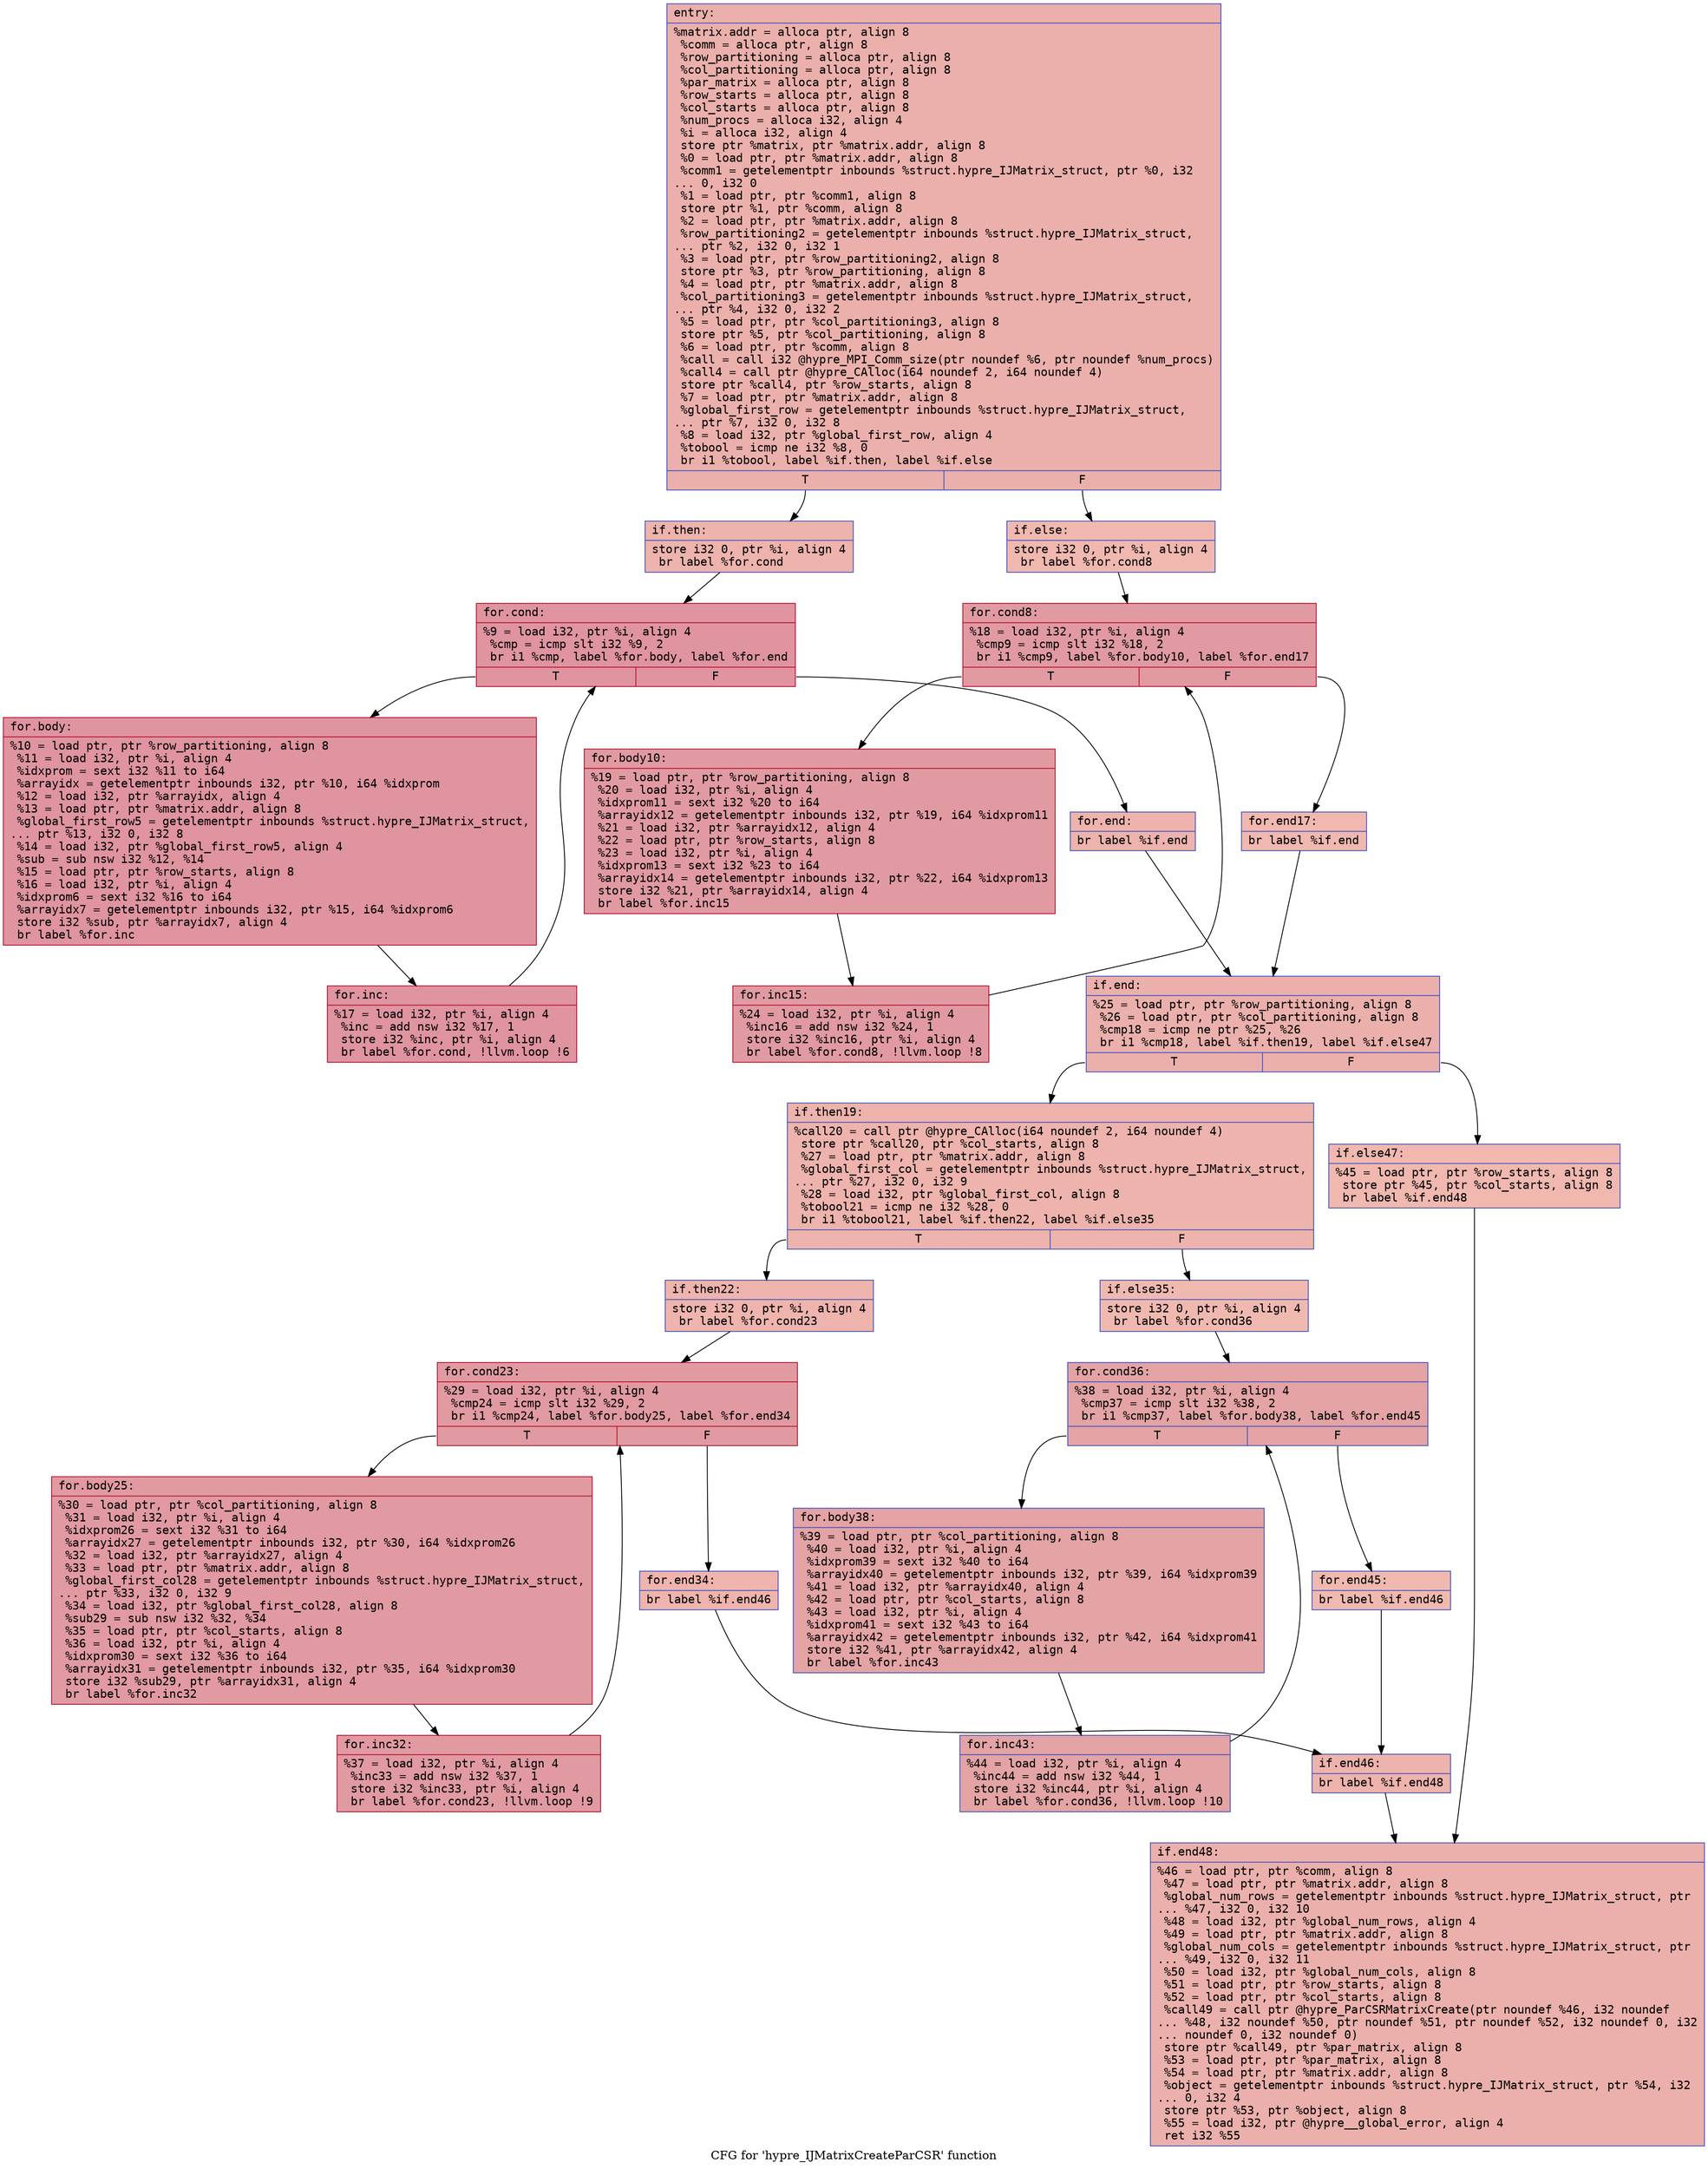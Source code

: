 digraph "CFG for 'hypre_IJMatrixCreateParCSR' function" {
	label="CFG for 'hypre_IJMatrixCreateParCSR' function";

	Node0x56408323ba80 [shape=record,color="#3d50c3ff", style=filled, fillcolor="#d24b4070" fontname="Courier",label="{entry:\l|  %matrix.addr = alloca ptr, align 8\l  %comm = alloca ptr, align 8\l  %row_partitioning = alloca ptr, align 8\l  %col_partitioning = alloca ptr, align 8\l  %par_matrix = alloca ptr, align 8\l  %row_starts = alloca ptr, align 8\l  %col_starts = alloca ptr, align 8\l  %num_procs = alloca i32, align 4\l  %i = alloca i32, align 4\l  store ptr %matrix, ptr %matrix.addr, align 8\l  %0 = load ptr, ptr %matrix.addr, align 8\l  %comm1 = getelementptr inbounds %struct.hypre_IJMatrix_struct, ptr %0, i32\l... 0, i32 0\l  %1 = load ptr, ptr %comm1, align 8\l  store ptr %1, ptr %comm, align 8\l  %2 = load ptr, ptr %matrix.addr, align 8\l  %row_partitioning2 = getelementptr inbounds %struct.hypre_IJMatrix_struct,\l... ptr %2, i32 0, i32 1\l  %3 = load ptr, ptr %row_partitioning2, align 8\l  store ptr %3, ptr %row_partitioning, align 8\l  %4 = load ptr, ptr %matrix.addr, align 8\l  %col_partitioning3 = getelementptr inbounds %struct.hypre_IJMatrix_struct,\l... ptr %4, i32 0, i32 2\l  %5 = load ptr, ptr %col_partitioning3, align 8\l  store ptr %5, ptr %col_partitioning, align 8\l  %6 = load ptr, ptr %comm, align 8\l  %call = call i32 @hypre_MPI_Comm_size(ptr noundef %6, ptr noundef %num_procs)\l  %call4 = call ptr @hypre_CAlloc(i64 noundef 2, i64 noundef 4)\l  store ptr %call4, ptr %row_starts, align 8\l  %7 = load ptr, ptr %matrix.addr, align 8\l  %global_first_row = getelementptr inbounds %struct.hypre_IJMatrix_struct,\l... ptr %7, i32 0, i32 8\l  %8 = load i32, ptr %global_first_row, align 4\l  %tobool = icmp ne i32 %8, 0\l  br i1 %tobool, label %if.then, label %if.else\l|{<s0>T|<s1>F}}"];
	Node0x56408323ba80:s0 -> Node0x56408323e600[tooltip="entry -> if.then\nProbability 62.50%" ];
	Node0x56408323ba80:s1 -> Node0x56408323e6d0[tooltip="entry -> if.else\nProbability 37.50%" ];
	Node0x56408323e600 [shape=record,color="#3d50c3ff", style=filled, fillcolor="#d6524470" fontname="Courier",label="{if.then:\l|  store i32 0, ptr %i, align 4\l  br label %for.cond\l}"];
	Node0x56408323e600 -> Node0x56408323e8f0[tooltip="if.then -> for.cond\nProbability 100.00%" ];
	Node0x56408323e8f0 [shape=record,color="#b70d28ff", style=filled, fillcolor="#b70d2870" fontname="Courier",label="{for.cond:\l|  %9 = load i32, ptr %i, align 4\l  %cmp = icmp slt i32 %9, 2\l  br i1 %cmp, label %for.body, label %for.end\l|{<s0>T|<s1>F}}"];
	Node0x56408323e8f0:s0 -> Node0x56408323eae0[tooltip="for.cond -> for.body\nProbability 96.88%" ];
	Node0x56408323e8f0:s1 -> Node0x56408323eb30[tooltip="for.cond -> for.end\nProbability 3.12%" ];
	Node0x56408323eae0 [shape=record,color="#b70d28ff", style=filled, fillcolor="#b70d2870" fontname="Courier",label="{for.body:\l|  %10 = load ptr, ptr %row_partitioning, align 8\l  %11 = load i32, ptr %i, align 4\l  %idxprom = sext i32 %11 to i64\l  %arrayidx = getelementptr inbounds i32, ptr %10, i64 %idxprom\l  %12 = load i32, ptr %arrayidx, align 4\l  %13 = load ptr, ptr %matrix.addr, align 8\l  %global_first_row5 = getelementptr inbounds %struct.hypre_IJMatrix_struct,\l... ptr %13, i32 0, i32 8\l  %14 = load i32, ptr %global_first_row5, align 4\l  %sub = sub nsw i32 %12, %14\l  %15 = load ptr, ptr %row_starts, align 8\l  %16 = load i32, ptr %i, align 4\l  %idxprom6 = sext i32 %16 to i64\l  %arrayidx7 = getelementptr inbounds i32, ptr %15, i64 %idxprom6\l  store i32 %sub, ptr %arrayidx7, align 4\l  br label %for.inc\l}"];
	Node0x56408323eae0 -> Node0x56408323f860[tooltip="for.body -> for.inc\nProbability 100.00%" ];
	Node0x56408323f860 [shape=record,color="#b70d28ff", style=filled, fillcolor="#b70d2870" fontname="Courier",label="{for.inc:\l|  %17 = load i32, ptr %i, align 4\l  %inc = add nsw i32 %17, 1\l  store i32 %inc, ptr %i, align 4\l  br label %for.cond, !llvm.loop !6\l}"];
	Node0x56408323f860 -> Node0x56408323e8f0[tooltip="for.inc -> for.cond\nProbability 100.00%" ];
	Node0x56408323eb30 [shape=record,color="#3d50c3ff", style=filled, fillcolor="#d6524470" fontname="Courier",label="{for.end:\l|  br label %if.end\l}"];
	Node0x56408323eb30 -> Node0x5640832406e0[tooltip="for.end -> if.end\nProbability 100.00%" ];
	Node0x56408323e6d0 [shape=record,color="#3d50c3ff", style=filled, fillcolor="#dc5d4a70" fontname="Courier",label="{if.else:\l|  store i32 0, ptr %i, align 4\l  br label %for.cond8\l}"];
	Node0x56408323e6d0 -> Node0x564083240860[tooltip="if.else -> for.cond8\nProbability 100.00%" ];
	Node0x564083240860 [shape=record,color="#b70d28ff", style=filled, fillcolor="#bb1b2c70" fontname="Courier",label="{for.cond8:\l|  %18 = load i32, ptr %i, align 4\l  %cmp9 = icmp slt i32 %18, 2\l  br i1 %cmp9, label %for.body10, label %for.end17\l|{<s0>T|<s1>F}}"];
	Node0x564083240860:s0 -> Node0x564083241260[tooltip="for.cond8 -> for.body10\nProbability 96.88%" ];
	Node0x564083240860:s1 -> Node0x5640832412e0[tooltip="for.cond8 -> for.end17\nProbability 3.12%" ];
	Node0x564083241260 [shape=record,color="#b70d28ff", style=filled, fillcolor="#bb1b2c70" fontname="Courier",label="{for.body10:\l|  %19 = load ptr, ptr %row_partitioning, align 8\l  %20 = load i32, ptr %i, align 4\l  %idxprom11 = sext i32 %20 to i64\l  %arrayidx12 = getelementptr inbounds i32, ptr %19, i64 %idxprom11\l  %21 = load i32, ptr %arrayidx12, align 4\l  %22 = load ptr, ptr %row_starts, align 8\l  %23 = load i32, ptr %i, align 4\l  %idxprom13 = sext i32 %23 to i64\l  %arrayidx14 = getelementptr inbounds i32, ptr %22, i64 %idxprom13\l  store i32 %21, ptr %arrayidx14, align 4\l  br label %for.inc15\l}"];
	Node0x564083241260 -> Node0x564083241a10[tooltip="for.body10 -> for.inc15\nProbability 100.00%" ];
	Node0x564083241a10 [shape=record,color="#b70d28ff", style=filled, fillcolor="#bb1b2c70" fontname="Courier",label="{for.inc15:\l|  %24 = load i32, ptr %i, align 4\l  %inc16 = add nsw i32 %24, 1\l  store i32 %inc16, ptr %i, align 4\l  br label %for.cond8, !llvm.loop !8\l}"];
	Node0x564083241a10 -> Node0x564083240860[tooltip="for.inc15 -> for.cond8\nProbability 100.00%" ];
	Node0x5640832412e0 [shape=record,color="#3d50c3ff", style=filled, fillcolor="#dc5d4a70" fontname="Courier",label="{for.end17:\l|  br label %if.end\l}"];
	Node0x5640832412e0 -> Node0x5640832406e0[tooltip="for.end17 -> if.end\nProbability 100.00%" ];
	Node0x5640832406e0 [shape=record,color="#3d50c3ff", style=filled, fillcolor="#d24b4070" fontname="Courier",label="{if.end:\l|  %25 = load ptr, ptr %row_partitioning, align 8\l  %26 = load ptr, ptr %col_partitioning, align 8\l  %cmp18 = icmp ne ptr %25, %26\l  br i1 %cmp18, label %if.then19, label %if.else47\l|{<s0>T|<s1>F}}"];
	Node0x5640832406e0:s0 -> Node0x564083242110[tooltip="if.end -> if.then19\nProbability 62.50%" ];
	Node0x5640832406e0:s1 -> Node0x564083242160[tooltip="if.end -> if.else47\nProbability 37.50%" ];
	Node0x564083242110 [shape=record,color="#3d50c3ff", style=filled, fillcolor="#d6524470" fontname="Courier",label="{if.then19:\l|  %call20 = call ptr @hypre_CAlloc(i64 noundef 2, i64 noundef 4)\l  store ptr %call20, ptr %col_starts, align 8\l  %27 = load ptr, ptr %matrix.addr, align 8\l  %global_first_col = getelementptr inbounds %struct.hypre_IJMatrix_struct,\l... ptr %27, i32 0, i32 9\l  %28 = load i32, ptr %global_first_col, align 8\l  %tobool21 = icmp ne i32 %28, 0\l  br i1 %tobool21, label %if.then22, label %if.else35\l|{<s0>T|<s1>F}}"];
	Node0x564083242110:s0 -> Node0x564083242db0[tooltip="if.then19 -> if.then22\nProbability 62.50%" ];
	Node0x564083242110:s1 -> Node0x564083242e00[tooltip="if.then19 -> if.else35\nProbability 37.50%" ];
	Node0x564083242db0 [shape=record,color="#3d50c3ff", style=filled, fillcolor="#d8564670" fontname="Courier",label="{if.then22:\l|  store i32 0, ptr %i, align 4\l  br label %for.cond23\l}"];
	Node0x564083242db0 -> Node0x564083242fd0[tooltip="if.then22 -> for.cond23\nProbability 100.00%" ];
	Node0x564083242fd0 [shape=record,color="#b70d28ff", style=filled, fillcolor="#bb1b2c70" fontname="Courier",label="{for.cond23:\l|  %29 = load i32, ptr %i, align 4\l  %cmp24 = icmp slt i32 %29, 2\l  br i1 %cmp24, label %for.body25, label %for.end34\l|{<s0>T|<s1>F}}"];
	Node0x564083242fd0:s0 -> Node0x5640832431a0[tooltip="for.cond23 -> for.body25\nProbability 96.88%" ];
	Node0x564083242fd0:s1 -> Node0x564083243220[tooltip="for.cond23 -> for.end34\nProbability 3.12%" ];
	Node0x5640832431a0 [shape=record,color="#b70d28ff", style=filled, fillcolor="#bb1b2c70" fontname="Courier",label="{for.body25:\l|  %30 = load ptr, ptr %col_partitioning, align 8\l  %31 = load i32, ptr %i, align 4\l  %idxprom26 = sext i32 %31 to i64\l  %arrayidx27 = getelementptr inbounds i32, ptr %30, i64 %idxprom26\l  %32 = load i32, ptr %arrayidx27, align 4\l  %33 = load ptr, ptr %matrix.addr, align 8\l  %global_first_col28 = getelementptr inbounds %struct.hypre_IJMatrix_struct,\l... ptr %33, i32 0, i32 9\l  %34 = load i32, ptr %global_first_col28, align 8\l  %sub29 = sub nsw i32 %32, %34\l  %35 = load ptr, ptr %col_starts, align 8\l  %36 = load i32, ptr %i, align 4\l  %idxprom30 = sext i32 %36 to i64\l  %arrayidx31 = getelementptr inbounds i32, ptr %35, i64 %idxprom30\l  store i32 %sub29, ptr %arrayidx31, align 4\l  br label %for.inc32\l}"];
	Node0x5640832431a0 -> Node0x564083243c80[tooltip="for.body25 -> for.inc32\nProbability 100.00%" ];
	Node0x564083243c80 [shape=record,color="#b70d28ff", style=filled, fillcolor="#bb1b2c70" fontname="Courier",label="{for.inc32:\l|  %37 = load i32, ptr %i, align 4\l  %inc33 = add nsw i32 %37, 1\l  store i32 %inc33, ptr %i, align 4\l  br label %for.cond23, !llvm.loop !9\l}"];
	Node0x564083243c80 -> Node0x564083242fd0[tooltip="for.inc32 -> for.cond23\nProbability 100.00%" ];
	Node0x564083243220 [shape=record,color="#3d50c3ff", style=filled, fillcolor="#d8564670" fontname="Courier",label="{for.end34:\l|  br label %if.end46\l}"];
	Node0x564083243220 -> Node0x564083244100[tooltip="for.end34 -> if.end46\nProbability 100.00%" ];
	Node0x564083242e00 [shape=record,color="#3d50c3ff", style=filled, fillcolor="#de614d70" fontname="Courier",label="{if.else35:\l|  store i32 0, ptr %i, align 4\l  br label %for.cond36\l}"];
	Node0x564083242e00 -> Node0x564083244260[tooltip="if.else35 -> for.cond36\nProbability 100.00%" ];
	Node0x564083244260 [shape=record,color="#3d50c3ff", style=filled, fillcolor="#c32e3170" fontname="Courier",label="{for.cond36:\l|  %38 = load i32, ptr %i, align 4\l  %cmp37 = icmp slt i32 %38, 2\l  br i1 %cmp37, label %for.body38, label %for.end45\l|{<s0>T|<s1>F}}"];
	Node0x564083244260:s0 -> Node0x564083244480[tooltip="for.cond36 -> for.body38\nProbability 96.88%" ];
	Node0x564083244260:s1 -> Node0x564083244500[tooltip="for.cond36 -> for.end45\nProbability 3.12%" ];
	Node0x564083244480 [shape=record,color="#3d50c3ff", style=filled, fillcolor="#c32e3170" fontname="Courier",label="{for.body38:\l|  %39 = load ptr, ptr %col_partitioning, align 8\l  %40 = load i32, ptr %i, align 4\l  %idxprom39 = sext i32 %40 to i64\l  %arrayidx40 = getelementptr inbounds i32, ptr %39, i64 %idxprom39\l  %41 = load i32, ptr %arrayidx40, align 4\l  %42 = load ptr, ptr %col_starts, align 8\l  %43 = load i32, ptr %i, align 4\l  %idxprom41 = sext i32 %43 to i64\l  %arrayidx42 = getelementptr inbounds i32, ptr %42, i64 %idxprom41\l  store i32 %41, ptr %arrayidx42, align 4\l  br label %for.inc43\l}"];
	Node0x564083244480 -> Node0x564083244c30[tooltip="for.body38 -> for.inc43\nProbability 100.00%" ];
	Node0x564083244c30 [shape=record,color="#3d50c3ff", style=filled, fillcolor="#c32e3170" fontname="Courier",label="{for.inc43:\l|  %44 = load i32, ptr %i, align 4\l  %inc44 = add nsw i32 %44, 1\l  store i32 %inc44, ptr %i, align 4\l  br label %for.cond36, !llvm.loop !10\l}"];
	Node0x564083244c30 -> Node0x564083244260[tooltip="for.inc43 -> for.cond36\nProbability 100.00%" ];
	Node0x564083244500 [shape=record,color="#3d50c3ff", style=filled, fillcolor="#de614d70" fontname="Courier",label="{for.end45:\l|  br label %if.end46\l}"];
	Node0x564083244500 -> Node0x564083244100[tooltip="for.end45 -> if.end46\nProbability 100.00%" ];
	Node0x564083244100 [shape=record,color="#3d50c3ff", style=filled, fillcolor="#d6524470" fontname="Courier",label="{if.end46:\l|  br label %if.end48\l}"];
	Node0x564083244100 -> Node0x564083245120[tooltip="if.end46 -> if.end48\nProbability 100.00%" ];
	Node0x564083242160 [shape=record,color="#3d50c3ff", style=filled, fillcolor="#dc5d4a70" fontname="Courier",label="{if.else47:\l|  %45 = load ptr, ptr %row_starts, align 8\l  store ptr %45, ptr %col_starts, align 8\l  br label %if.end48\l}"];
	Node0x564083242160 -> Node0x564083245120[tooltip="if.else47 -> if.end48\nProbability 100.00%" ];
	Node0x564083245120 [shape=record,color="#3d50c3ff", style=filled, fillcolor="#d24b4070" fontname="Courier",label="{if.end48:\l|  %46 = load ptr, ptr %comm, align 8\l  %47 = load ptr, ptr %matrix.addr, align 8\l  %global_num_rows = getelementptr inbounds %struct.hypre_IJMatrix_struct, ptr\l... %47, i32 0, i32 10\l  %48 = load i32, ptr %global_num_rows, align 4\l  %49 = load ptr, ptr %matrix.addr, align 8\l  %global_num_cols = getelementptr inbounds %struct.hypre_IJMatrix_struct, ptr\l... %49, i32 0, i32 11\l  %50 = load i32, ptr %global_num_cols, align 8\l  %51 = load ptr, ptr %row_starts, align 8\l  %52 = load ptr, ptr %col_starts, align 8\l  %call49 = call ptr @hypre_ParCSRMatrixCreate(ptr noundef %46, i32 noundef\l... %48, i32 noundef %50, ptr noundef %51, ptr noundef %52, i32 noundef 0, i32\l... noundef 0, i32 noundef 0)\l  store ptr %call49, ptr %par_matrix, align 8\l  %53 = load ptr, ptr %par_matrix, align 8\l  %54 = load ptr, ptr %matrix.addr, align 8\l  %object = getelementptr inbounds %struct.hypre_IJMatrix_struct, ptr %54, i32\l... 0, i32 4\l  store ptr %53, ptr %object, align 8\l  %55 = load i32, ptr @hypre__global_error, align 4\l  ret i32 %55\l}"];
}
